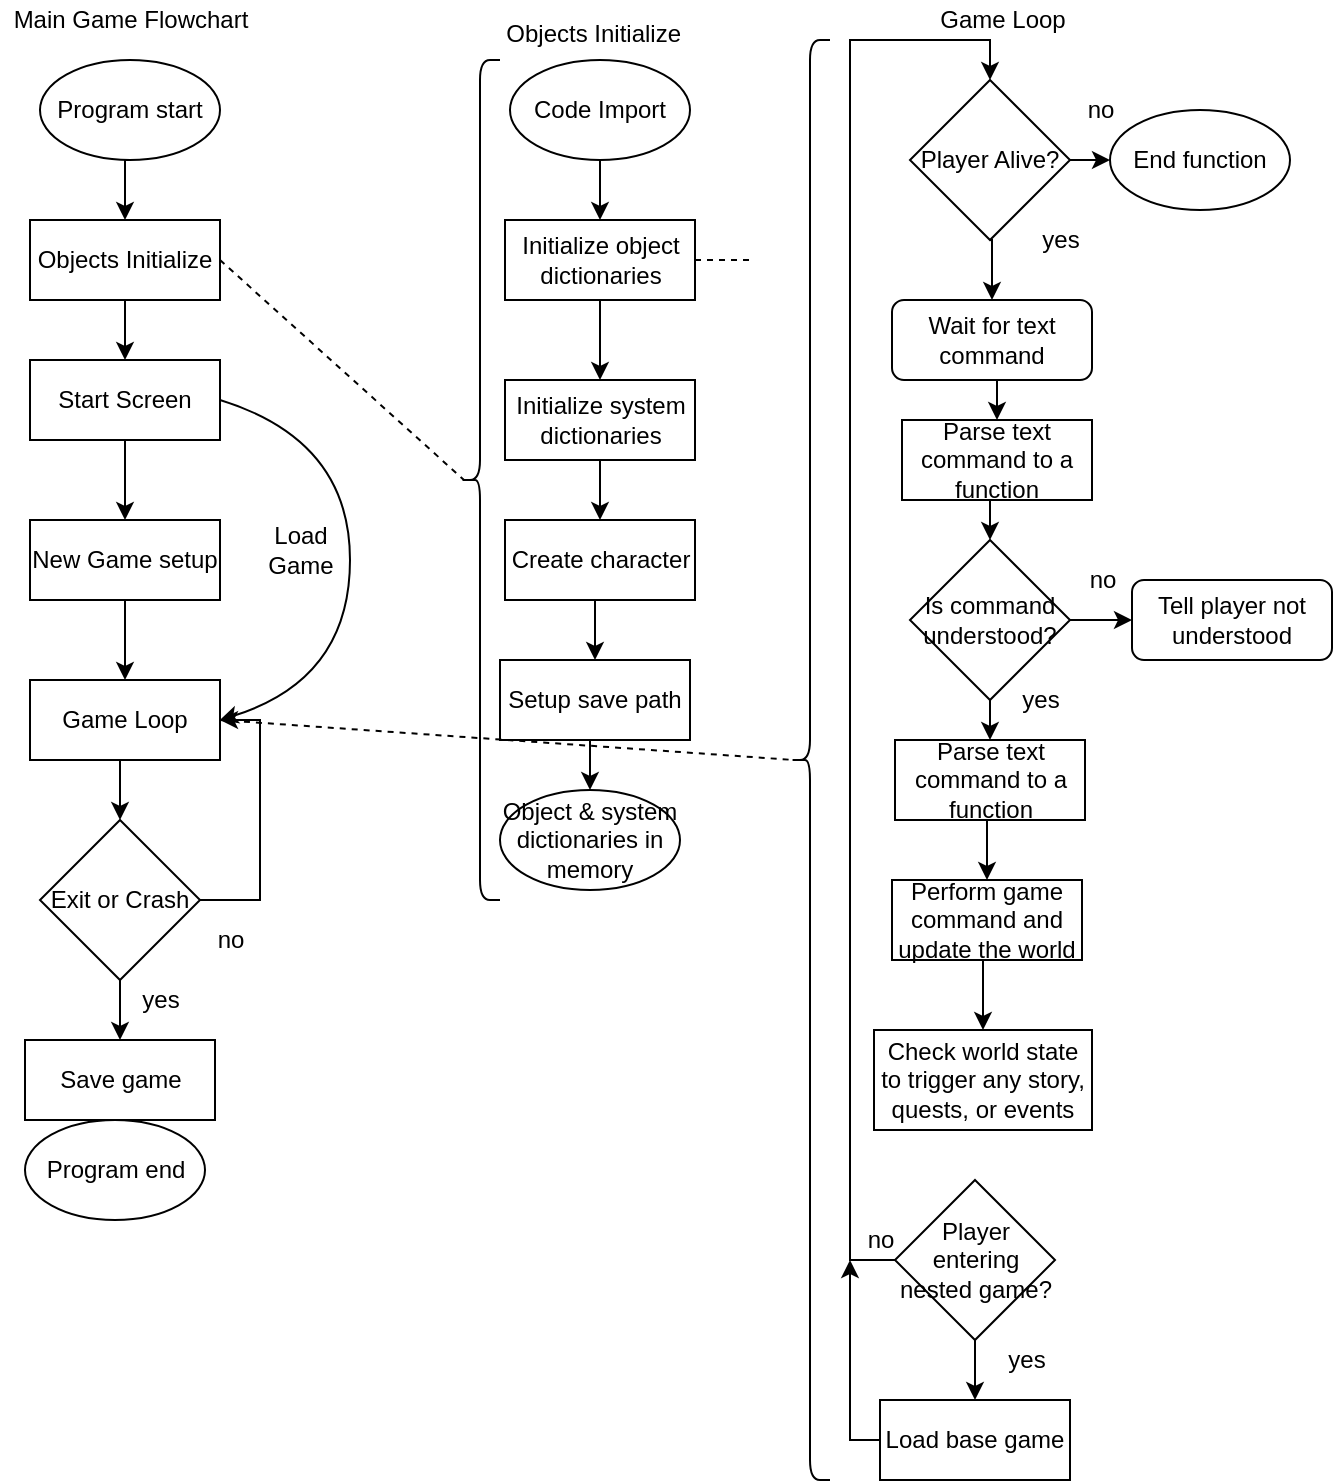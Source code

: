 <mxfile version="13.0.3" type="device"><diagram id="l-Ri-bXuCZrvjcrw4O2G" name="Page-1"><mxGraphModel dx="1342" dy="642" grid="1" gridSize="10" guides="1" tooltips="1" connect="1" arrows="1" fold="1" page="1" pageScale="1" pageWidth="850" pageHeight="1100" math="0" shadow="0"><root><mxCell id="0"/><mxCell id="1" parent="0"/><mxCell id="cIwQ245sl9__QuspBUNf-3" style="edgeStyle=orthogonalEdgeStyle;rounded=0;orthogonalLoop=1;jettySize=auto;html=1;exitX=0.5;exitY=1;exitDx=0;exitDy=0;entryX=0.5;entryY=0;entryDx=0;entryDy=0;" edge="1" parent="1" source="7uS5dsC5l2Zm8LsCZc0y-1" target="cIwQ245sl9__QuspBUNf-1"><mxGeometry relative="1" as="geometry"/></mxCell><mxCell id="7uS5dsC5l2Zm8LsCZc0y-1" value="Program start" style="ellipse;whiteSpace=wrap;html=1;" parent="1" vertex="1"><mxGeometry x="85" y="40" width="90" height="50" as="geometry"/></mxCell><mxCell id="7uS5dsC5l2Zm8LsCZc0y-6" style="edgeStyle=orthogonalEdgeStyle;rounded=0;orthogonalLoop=1;jettySize=auto;html=1;exitX=0.5;exitY=1;exitDx=0;exitDy=0;entryX=0.5;entryY=0;entryDx=0;entryDy=0;" parent="1" source="7uS5dsC5l2Zm8LsCZc0y-2" target="7uS5dsC5l2Zm8LsCZc0y-3" edge="1"><mxGeometry relative="1" as="geometry"/></mxCell><mxCell id="7uS5dsC5l2Zm8LsCZc0y-2" value="Start Screen" style="rounded=0;whiteSpace=wrap;html=1;" parent="1" vertex="1"><mxGeometry x="80" y="190" width="95" height="40" as="geometry"/></mxCell><mxCell id="7uS5dsC5l2Zm8LsCZc0y-7" style="edgeStyle=orthogonalEdgeStyle;rounded=0;orthogonalLoop=1;jettySize=auto;html=1;exitX=0.5;exitY=1;exitDx=0;exitDy=0;entryX=0.5;entryY=0;entryDx=0;entryDy=0;" parent="1" source="7uS5dsC5l2Zm8LsCZc0y-3" target="7uS5dsC5l2Zm8LsCZc0y-4" edge="1"><mxGeometry relative="1" as="geometry"/></mxCell><mxCell id="7uS5dsC5l2Zm8LsCZc0y-3" value="New Game setup" style="rounded=0;whiteSpace=wrap;html=1;" parent="1" vertex="1"><mxGeometry x="80" y="270" width="95" height="40" as="geometry"/></mxCell><mxCell id="7uS5dsC5l2Zm8LsCZc0y-17" style="edgeStyle=orthogonalEdgeStyle;rounded=0;orthogonalLoop=1;jettySize=auto;html=1;exitX=0.5;exitY=1;exitDx=0;exitDy=0;entryX=0.5;entryY=0;entryDx=0;entryDy=0;" parent="1" source="7uS5dsC5l2Zm8LsCZc0y-4" target="7uS5dsC5l2Zm8LsCZc0y-14" edge="1"><mxGeometry relative="1" as="geometry"/></mxCell><mxCell id="7uS5dsC5l2Zm8LsCZc0y-4" value="Game Loop" style="rounded=0;whiteSpace=wrap;html=1;" parent="1" vertex="1"><mxGeometry x="80" y="350" width="95" height="40" as="geometry"/></mxCell><mxCell id="7uS5dsC5l2Zm8LsCZc0y-9" value="" style="curved=1;endArrow=classic;html=1;exitX=1;exitY=0.5;exitDx=0;exitDy=0;entryX=1;entryY=0.5;entryDx=0;entryDy=0;" parent="1" source="7uS5dsC5l2Zm8LsCZc0y-2" target="7uS5dsC5l2Zm8LsCZc0y-4" edge="1"><mxGeometry width="50" height="50" relative="1" as="geometry"><mxPoint x="200" y="260" as="sourcePoint"/><mxPoint x="250" y="210" as="targetPoint"/><Array as="points"><mxPoint x="240" y="230"/><mxPoint x="240" y="350"/></Array></mxGeometry></mxCell><mxCell id="7uS5dsC5l2Zm8LsCZc0y-10" value="Load &lt;br&gt;Game" style="text;html=1;align=center;verticalAlign=middle;resizable=0;points=[];autosize=1;" parent="1" vertex="1"><mxGeometry x="190" y="270" width="50" height="30" as="geometry"/></mxCell><mxCell id="7uS5dsC5l2Zm8LsCZc0y-18" style="edgeStyle=orthogonalEdgeStyle;rounded=0;orthogonalLoop=1;jettySize=auto;html=1;exitX=1;exitY=0.5;exitDx=0;exitDy=0;entryX=1;entryY=0.5;entryDx=0;entryDy=0;" parent="1" source="7uS5dsC5l2Zm8LsCZc0y-14" target="7uS5dsC5l2Zm8LsCZc0y-4" edge="1"><mxGeometry relative="1" as="geometry"/></mxCell><mxCell id="7uS5dsC5l2Zm8LsCZc0y-19" style="edgeStyle=orthogonalEdgeStyle;rounded=0;orthogonalLoop=1;jettySize=auto;html=1;exitX=0.5;exitY=1;exitDx=0;exitDy=0;entryX=0.5;entryY=0;entryDx=0;entryDy=0;" parent="1" source="7uS5dsC5l2Zm8LsCZc0y-14" target="7uS5dsC5l2Zm8LsCZc0y-16" edge="1"><mxGeometry relative="1" as="geometry"/></mxCell><mxCell id="7uS5dsC5l2Zm8LsCZc0y-14" value="Exit or Crash" style="rhombus;whiteSpace=wrap;html=1;" parent="1" vertex="1"><mxGeometry x="85" y="420" width="80" height="80" as="geometry"/></mxCell><mxCell id="7uS5dsC5l2Zm8LsCZc0y-23" style="edgeStyle=orthogonalEdgeStyle;rounded=0;orthogonalLoop=1;jettySize=auto;html=1;exitX=0.5;exitY=1;exitDx=0;exitDy=0;entryX=0.5;entryY=0;entryDx=0;entryDy=0;" parent="1" source="7uS5dsC5l2Zm8LsCZc0y-16" edge="1"><mxGeometry relative="1" as="geometry"><mxPoint x="122.5" y="600" as="targetPoint"/></mxGeometry></mxCell><mxCell id="7uS5dsC5l2Zm8LsCZc0y-16" value="Save game" style="rounded=0;whiteSpace=wrap;html=1;" parent="1" vertex="1"><mxGeometry x="77.5" y="530" width="95" height="40" as="geometry"/></mxCell><mxCell id="7uS5dsC5l2Zm8LsCZc0y-20" value="Program end" style="ellipse;whiteSpace=wrap;html=1;" parent="1" vertex="1"><mxGeometry x="77.5" y="570" width="90" height="50" as="geometry"/></mxCell><mxCell id="7uS5dsC5l2Zm8LsCZc0y-24" value="yes" style="text;html=1;align=center;verticalAlign=middle;resizable=0;points=[];autosize=1;" parent="1" vertex="1"><mxGeometry x="130" y="500" width="30" height="20" as="geometry"/></mxCell><mxCell id="7uS5dsC5l2Zm8LsCZc0y-25" value="no" style="text;html=1;align=center;verticalAlign=middle;resizable=0;points=[];autosize=1;" parent="1" vertex="1"><mxGeometry x="165" y="470" width="30" height="20" as="geometry"/></mxCell><mxCell id="cIwQ245sl9__QuspBUNf-2" style="edgeStyle=orthogonalEdgeStyle;rounded=0;orthogonalLoop=1;jettySize=auto;html=1;exitX=0.5;exitY=1;exitDx=0;exitDy=0;" edge="1" parent="1" source="cIwQ245sl9__QuspBUNf-1" target="7uS5dsC5l2Zm8LsCZc0y-2"><mxGeometry relative="1" as="geometry"/></mxCell><mxCell id="cIwQ245sl9__QuspBUNf-1" value="Objects Initialize" style="rounded=0;whiteSpace=wrap;html=1;" vertex="1" parent="1"><mxGeometry x="80" y="120" width="95" height="40" as="geometry"/></mxCell><mxCell id="cIwQ245sl9__QuspBUNf-14" style="edgeStyle=orthogonalEdgeStyle;rounded=0;orthogonalLoop=1;jettySize=auto;html=1;exitX=0.5;exitY=1;exitDx=0;exitDy=0;entryX=0.5;entryY=0;entryDx=0;entryDy=0;" edge="1" parent="1" source="cIwQ245sl9__QuspBUNf-7" target="cIwQ245sl9__QuspBUNf-9"><mxGeometry relative="1" as="geometry"/></mxCell><mxCell id="cIwQ245sl9__QuspBUNf-7" value="Initialize object dictionaries" style="rounded=0;whiteSpace=wrap;html=1;" vertex="1" parent="1"><mxGeometry x="317.5" y="120" width="95" height="40" as="geometry"/></mxCell><mxCell id="cIwQ245sl9__QuspBUNf-13" style="edgeStyle=orthogonalEdgeStyle;rounded=0;orthogonalLoop=1;jettySize=auto;html=1;exitX=0.5;exitY=1;exitDx=0;exitDy=0;entryX=0.5;entryY=0;entryDx=0;entryDy=0;" edge="1" parent="1" source="cIwQ245sl9__QuspBUNf-8" target="cIwQ245sl9__QuspBUNf-7"><mxGeometry relative="1" as="geometry"/></mxCell><mxCell id="cIwQ245sl9__QuspBUNf-8" value="Code Import" style="ellipse;whiteSpace=wrap;html=1;" vertex="1" parent="1"><mxGeometry x="320" y="40" width="90" height="50" as="geometry"/></mxCell><mxCell id="cIwQ245sl9__QuspBUNf-15" style="edgeStyle=orthogonalEdgeStyle;rounded=0;orthogonalLoop=1;jettySize=auto;html=1;exitX=0.5;exitY=1;exitDx=0;exitDy=0;entryX=0.5;entryY=0;entryDx=0;entryDy=0;" edge="1" parent="1" source="cIwQ245sl9__QuspBUNf-9" target="cIwQ245sl9__QuspBUNf-10"><mxGeometry relative="1" as="geometry"/></mxCell><mxCell id="cIwQ245sl9__QuspBUNf-9" value="Initialize system dictionaries" style="rounded=0;whiteSpace=wrap;html=1;" vertex="1" parent="1"><mxGeometry x="317.5" y="200" width="95" height="40" as="geometry"/></mxCell><mxCell id="cIwQ245sl9__QuspBUNf-16" style="edgeStyle=orthogonalEdgeStyle;rounded=0;orthogonalLoop=1;jettySize=auto;html=1;exitX=0.5;exitY=1;exitDx=0;exitDy=0;entryX=0.5;entryY=0;entryDx=0;entryDy=0;" edge="1" parent="1" source="cIwQ245sl9__QuspBUNf-10" target="cIwQ245sl9__QuspBUNf-11"><mxGeometry relative="1" as="geometry"/></mxCell><mxCell id="cIwQ245sl9__QuspBUNf-10" value="Create character" style="rounded=0;whiteSpace=wrap;html=1;" vertex="1" parent="1"><mxGeometry x="317.5" y="270" width="95" height="40" as="geometry"/></mxCell><mxCell id="cIwQ245sl9__QuspBUNf-17" style="edgeStyle=orthogonalEdgeStyle;rounded=0;orthogonalLoop=1;jettySize=auto;html=1;exitX=0.5;exitY=1;exitDx=0;exitDy=0;entryX=0.5;entryY=0;entryDx=0;entryDy=0;" edge="1" parent="1" source="cIwQ245sl9__QuspBUNf-11" target="cIwQ245sl9__QuspBUNf-12"><mxGeometry relative="1" as="geometry"/></mxCell><mxCell id="cIwQ245sl9__QuspBUNf-11" value="Setup save path" style="rounded=0;whiteSpace=wrap;html=1;" vertex="1" parent="1"><mxGeometry x="315" y="340" width="95" height="40" as="geometry"/></mxCell><mxCell id="cIwQ245sl9__QuspBUNf-12" value="Object &amp;amp; system dictionaries in memory" style="ellipse;whiteSpace=wrap;html=1;" vertex="1" parent="1"><mxGeometry x="315" y="405" width="90" height="50" as="geometry"/></mxCell><mxCell id="cIwQ245sl9__QuspBUNf-23" style="edgeStyle=orthogonalEdgeStyle;rounded=0;orthogonalLoop=1;jettySize=auto;html=1;exitX=1;exitY=0.5;exitDx=0;exitDy=0;entryX=0;entryY=0.5;entryDx=0;entryDy=0;" edge="1" parent="1" source="cIwQ245sl9__QuspBUNf-18" target="cIwQ245sl9__QuspBUNf-19"><mxGeometry relative="1" as="geometry"/></mxCell><mxCell id="cIwQ245sl9__QuspBUNf-50" style="edgeStyle=orthogonalEdgeStyle;rounded=0;orthogonalLoop=1;jettySize=auto;html=1;exitX=0.5;exitY=1;exitDx=0;exitDy=0;entryX=0.5;entryY=0;entryDx=0;entryDy=0;" edge="1" parent="1" source="cIwQ245sl9__QuspBUNf-18" target="cIwQ245sl9__QuspBUNf-30"><mxGeometry relative="1" as="geometry"/></mxCell><mxCell id="cIwQ245sl9__QuspBUNf-18" value="Player Alive?" style="rhombus;whiteSpace=wrap;html=1;" vertex="1" parent="1"><mxGeometry x="520" y="50" width="80" height="80" as="geometry"/></mxCell><mxCell id="cIwQ245sl9__QuspBUNf-19" value="End function" style="ellipse;whiteSpace=wrap;html=1;" vertex="1" parent="1"><mxGeometry x="620" y="65" width="90" height="50" as="geometry"/></mxCell><mxCell id="cIwQ245sl9__QuspBUNf-20" value="Main Game Flowchart" style="text;html=1;align=center;verticalAlign=middle;resizable=0;points=[];autosize=1;" vertex="1" parent="1"><mxGeometry x="65" y="10" width="130" height="20" as="geometry"/></mxCell><mxCell id="cIwQ245sl9__QuspBUNf-21" value="Objects Initialize&amp;nbsp;" style="text;html=1;align=center;verticalAlign=middle;resizable=0;points=[];autosize=1;" vertex="1" parent="1"><mxGeometry x="308" y="17" width="110" height="20" as="geometry"/></mxCell><mxCell id="cIwQ245sl9__QuspBUNf-22" value="Game Loop" style="text;html=1;align=center;verticalAlign=middle;resizable=0;points=[];autosize=1;" vertex="1" parent="1"><mxGeometry x="525.5" y="10" width="80" height="20" as="geometry"/></mxCell><mxCell id="cIwQ245sl9__QuspBUNf-24" value="no" style="text;html=1;align=center;verticalAlign=middle;resizable=0;points=[];autosize=1;" vertex="1" parent="1"><mxGeometry x="600" y="55" width="30" height="20" as="geometry"/></mxCell><mxCell id="cIwQ245sl9__QuspBUNf-25" value="" style="shape=curlyBracket;whiteSpace=wrap;html=1;rounded=1;" vertex="1" parent="1"><mxGeometry x="295" y="40" width="20" height="420" as="geometry"/></mxCell><mxCell id="cIwQ245sl9__QuspBUNf-26" value="" style="shape=curlyBracket;whiteSpace=wrap;html=1;rounded=1;" vertex="1" parent="1"><mxGeometry x="460" y="30" width="20" height="720" as="geometry"/></mxCell><mxCell id="cIwQ245sl9__QuspBUNf-27" value="" style="endArrow=none;dashed=1;html=1;exitX=1;exitY=0.5;exitDx=0;exitDy=0;entryX=0.1;entryY=0.5;entryDx=0;entryDy=0;entryPerimeter=0;" edge="1" parent="1" source="cIwQ245sl9__QuspBUNf-1" target="cIwQ245sl9__QuspBUNf-25"><mxGeometry width="50" height="50" relative="1" as="geometry"><mxPoint x="210" y="180" as="sourcePoint"/><mxPoint x="260" y="130" as="targetPoint"/></mxGeometry></mxCell><mxCell id="cIwQ245sl9__QuspBUNf-28" value="" style="endArrow=none;dashed=1;html=1;exitX=1;exitY=0.5;exitDx=0;exitDy=0;" edge="1" parent="1" source="cIwQ245sl9__QuspBUNf-7"><mxGeometry width="50" height="50" relative="1" as="geometry"><mxPoint x="439" y="140" as="sourcePoint"/><mxPoint x="440" y="140" as="targetPoint"/></mxGeometry></mxCell><mxCell id="cIwQ245sl9__QuspBUNf-29" value="yes" style="text;html=1;align=center;verticalAlign=middle;resizable=0;points=[];autosize=1;" vertex="1" parent="1"><mxGeometry x="580" y="120" width="30" height="20" as="geometry"/></mxCell><mxCell id="cIwQ245sl9__QuspBUNf-51" style="edgeStyle=orthogonalEdgeStyle;rounded=0;orthogonalLoop=1;jettySize=auto;html=1;exitX=0.5;exitY=1;exitDx=0;exitDy=0;entryX=0.5;entryY=0;entryDx=0;entryDy=0;" edge="1" parent="1" source="cIwQ245sl9__QuspBUNf-30" target="cIwQ245sl9__QuspBUNf-31"><mxGeometry relative="1" as="geometry"/></mxCell><mxCell id="cIwQ245sl9__QuspBUNf-30" value="Wait for text command" style="rounded=1;whiteSpace=wrap;html=1;" vertex="1" parent="1"><mxGeometry x="511" y="160" width="100" height="40" as="geometry"/></mxCell><mxCell id="cIwQ245sl9__QuspBUNf-52" style="edgeStyle=orthogonalEdgeStyle;rounded=0;orthogonalLoop=1;jettySize=auto;html=1;exitX=0.5;exitY=1;exitDx=0;exitDy=0;entryX=0.5;entryY=0;entryDx=0;entryDy=0;" edge="1" parent="1" source="cIwQ245sl9__QuspBUNf-31" target="cIwQ245sl9__QuspBUNf-32"><mxGeometry relative="1" as="geometry"/></mxCell><mxCell id="cIwQ245sl9__QuspBUNf-31" value="Parse text command to a function" style="rounded=0;whiteSpace=wrap;html=1;" vertex="1" parent="1"><mxGeometry x="516" y="220" width="95" height="40" as="geometry"/></mxCell><mxCell id="cIwQ245sl9__QuspBUNf-54" style="edgeStyle=orthogonalEdgeStyle;rounded=0;orthogonalLoop=1;jettySize=auto;html=1;exitX=0.5;exitY=1;exitDx=0;exitDy=0;entryX=0.5;entryY=0;entryDx=0;entryDy=0;" edge="1" parent="1" source="cIwQ245sl9__QuspBUNf-32" target="cIwQ245sl9__QuspBUNf-36"><mxGeometry relative="1" as="geometry"/></mxCell><mxCell id="cIwQ245sl9__QuspBUNf-60" style="edgeStyle=orthogonalEdgeStyle;rounded=0;orthogonalLoop=1;jettySize=auto;html=1;exitX=1;exitY=0.5;exitDx=0;exitDy=0;entryX=0;entryY=0.5;entryDx=0;entryDy=0;" edge="1" parent="1" source="cIwQ245sl9__QuspBUNf-32" target="cIwQ245sl9__QuspBUNf-37"><mxGeometry relative="1" as="geometry"/></mxCell><mxCell id="cIwQ245sl9__QuspBUNf-32" value="Is command understood?" style="rhombus;whiteSpace=wrap;html=1;" vertex="1" parent="1"><mxGeometry x="520" y="280" width="80" height="80" as="geometry"/></mxCell><mxCell id="cIwQ245sl9__QuspBUNf-35" value="Check world state to trigger any story, quests, or events" style="rounded=0;whiteSpace=wrap;html=1;" vertex="1" parent="1"><mxGeometry x="502" y="525" width="109" height="50" as="geometry"/></mxCell><mxCell id="cIwQ245sl9__QuspBUNf-61" style="edgeStyle=orthogonalEdgeStyle;rounded=0;orthogonalLoop=1;jettySize=auto;html=1;exitX=0.5;exitY=1;exitDx=0;exitDy=0;entryX=0.5;entryY=0;entryDx=0;entryDy=0;" edge="1" parent="1" source="cIwQ245sl9__QuspBUNf-36" target="cIwQ245sl9__QuspBUNf-38"><mxGeometry relative="1" as="geometry"/></mxCell><mxCell id="cIwQ245sl9__QuspBUNf-36" value="Parse text command to a function" style="rounded=0;whiteSpace=wrap;html=1;" vertex="1" parent="1"><mxGeometry x="512.5" y="380" width="95" height="40" as="geometry"/></mxCell><mxCell id="cIwQ245sl9__QuspBUNf-37" value="Tell player not understood" style="rounded=1;whiteSpace=wrap;html=1;" vertex="1" parent="1"><mxGeometry x="631" y="300" width="100" height="40" as="geometry"/></mxCell><mxCell id="cIwQ245sl9__QuspBUNf-62" style="edgeStyle=orthogonalEdgeStyle;rounded=0;orthogonalLoop=1;jettySize=auto;html=1;exitX=0.5;exitY=1;exitDx=0;exitDy=0;entryX=0.5;entryY=0;entryDx=0;entryDy=0;" edge="1" parent="1" source="cIwQ245sl9__QuspBUNf-38" target="cIwQ245sl9__QuspBUNf-35"><mxGeometry relative="1" as="geometry"/></mxCell><mxCell id="cIwQ245sl9__QuspBUNf-38" value="Perform game command and update the world" style="rounded=0;whiteSpace=wrap;html=1;" vertex="1" parent="1"><mxGeometry x="511" y="450" width="95" height="40" as="geometry"/></mxCell><mxCell id="cIwQ245sl9__QuspBUNf-49" style="edgeStyle=orthogonalEdgeStyle;rounded=0;orthogonalLoop=1;jettySize=auto;html=1;exitX=0;exitY=0.5;exitDx=0;exitDy=0;entryX=0.5;entryY=0;entryDx=0;entryDy=0;" edge="1" parent="1" source="cIwQ245sl9__QuspBUNf-39" target="cIwQ245sl9__QuspBUNf-18"><mxGeometry relative="1" as="geometry"><Array as="points"><mxPoint x="490" y="640"/><mxPoint x="490" y="30"/><mxPoint x="560" y="30"/></Array></mxGeometry></mxCell><mxCell id="cIwQ245sl9__QuspBUNf-63" style="edgeStyle=orthogonalEdgeStyle;rounded=0;orthogonalLoop=1;jettySize=auto;html=1;exitX=0.5;exitY=1;exitDx=0;exitDy=0;" edge="1" parent="1" source="cIwQ245sl9__QuspBUNf-39" target="cIwQ245sl9__QuspBUNf-46"><mxGeometry relative="1" as="geometry"/></mxCell><mxCell id="cIwQ245sl9__QuspBUNf-39" value="Player entering nested game?" style="rhombus;whiteSpace=wrap;html=1;" vertex="1" parent="1"><mxGeometry x="512.5" y="600" width="80" height="80" as="geometry"/></mxCell><mxCell id="cIwQ245sl9__QuspBUNf-64" style="edgeStyle=orthogonalEdgeStyle;rounded=0;orthogonalLoop=1;jettySize=auto;html=1;exitX=0;exitY=0.5;exitDx=0;exitDy=0;entryX=0;entryY=1;entryDx=0;entryDy=0;entryPerimeter=0;" edge="1" parent="1" source="cIwQ245sl9__QuspBUNf-46" target="cIwQ245sl9__QuspBUNf-47"><mxGeometry relative="1" as="geometry"><Array as="points"><mxPoint x="490" y="730"/></Array></mxGeometry></mxCell><mxCell id="cIwQ245sl9__QuspBUNf-46" value="Load base game" style="rounded=0;whiteSpace=wrap;html=1;" vertex="1" parent="1"><mxGeometry x="505" y="710" width="95" height="40" as="geometry"/></mxCell><mxCell id="cIwQ245sl9__QuspBUNf-47" value="no" style="text;html=1;align=center;verticalAlign=middle;resizable=0;points=[];autosize=1;" vertex="1" parent="1"><mxGeometry x="490" y="620" width="30" height="20" as="geometry"/></mxCell><mxCell id="cIwQ245sl9__QuspBUNf-48" value="yes" style="text;html=1;align=center;verticalAlign=middle;resizable=0;points=[];autosize=1;" vertex="1" parent="1"><mxGeometry x="562.5" y="680" width="30" height="20" as="geometry"/></mxCell><mxCell id="cIwQ245sl9__QuspBUNf-57" value="yes" style="text;html=1;align=center;verticalAlign=middle;resizable=0;points=[];autosize=1;" vertex="1" parent="1"><mxGeometry x="570" y="350" width="30" height="20" as="geometry"/></mxCell><mxCell id="cIwQ245sl9__QuspBUNf-58" value="no" style="text;html=1;align=center;verticalAlign=middle;resizable=0;points=[];autosize=1;" vertex="1" parent="1"><mxGeometry x="601" y="290" width="30" height="20" as="geometry"/></mxCell><mxCell id="cIwQ245sl9__QuspBUNf-65" value="" style="endArrow=none;dashed=1;html=1;exitX=1;exitY=0.5;exitDx=0;exitDy=0;entryX=0.1;entryY=0.5;entryDx=0;entryDy=0;entryPerimeter=0;" edge="1" parent="1" source="7uS5dsC5l2Zm8LsCZc0y-4" target="cIwQ245sl9__QuspBUNf-26"><mxGeometry width="50" height="50" relative="1" as="geometry"><mxPoint x="422.5" y="150" as="sourcePoint"/><mxPoint x="450" y="150" as="targetPoint"/></mxGeometry></mxCell></root></mxGraphModel></diagram></mxfile>